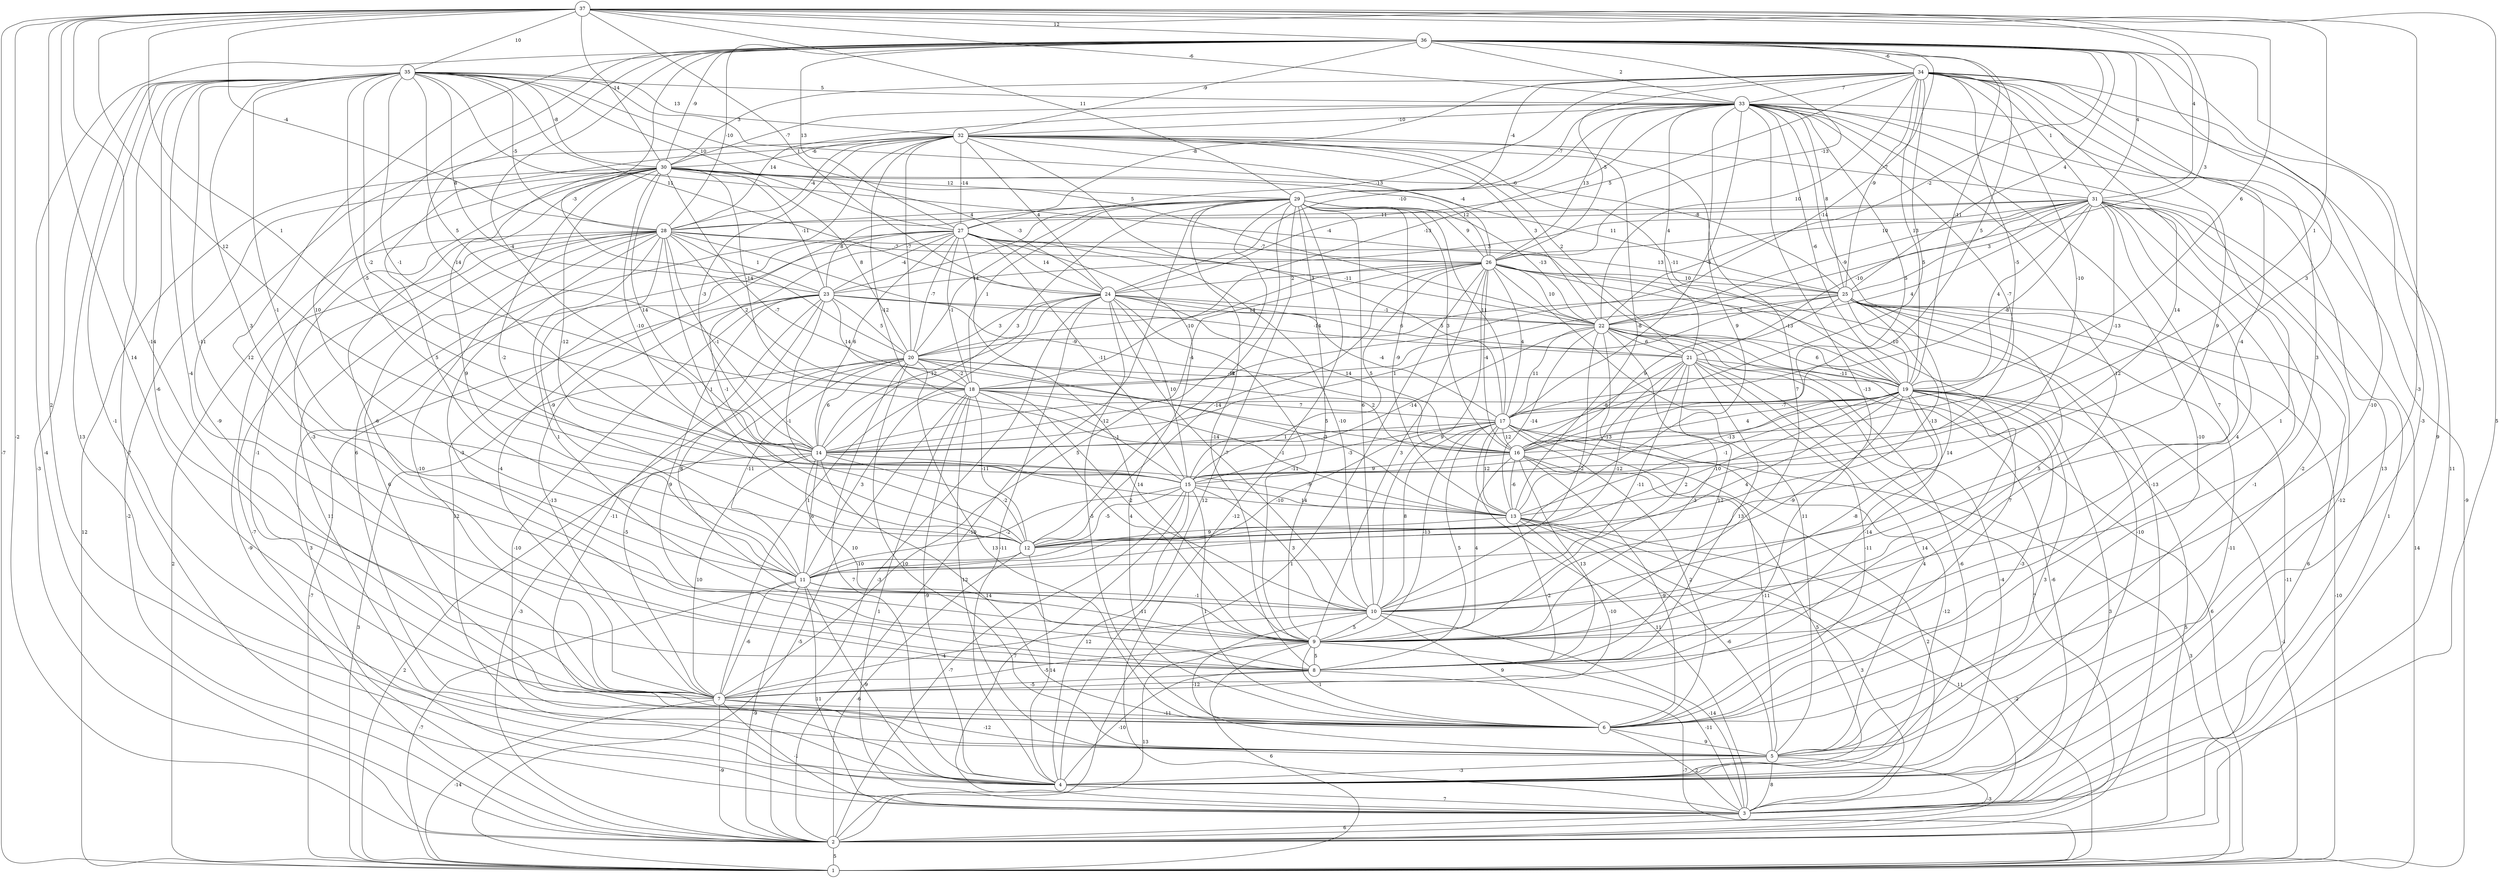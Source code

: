graph { 
	 fontname="Helvetica,Arial,sans-serif" 
	 node [shape = circle]; 
	 37 -- 1 [label = "-7"];
	 37 -- 2 [label = "-2"];
	 37 -- 3 [label = "5"];
	 37 -- 4 [label = "2"];
	 37 -- 5 [label = "-3"];
	 37 -- 7 [label = "14"];
	 37 -- 8 [label = "-14"];
	 37 -- 14 [label = "1"];
	 37 -- 15 [label = "12"];
	 37 -- 16 [label = "1"];
	 37 -- 19 [label = "6"];
	 37 -- 22 [label = "3"];
	 37 -- 24 [label = "1"];
	 37 -- 28 [label = "-4"];
	 37 -- 29 [label = "11"];
	 37 -- 30 [label = "-14"];
	 37 -- 31 [label = "4"];
	 37 -- 33 [label = "-6"];
	 37 -- 35 [label = "10"];
	 37 -- 36 [label = "12"];
	 36 -- 2 [label = "-4"];
	 36 -- 3 [label = "9"];
	 36 -- 4 [label = "-3"];
	 36 -- 8 [label = "12"];
	 36 -- 11 [label = "10"];
	 36 -- 13 [label = "3"];
	 36 -- 14 [label = "-4"];
	 36 -- 15 [label = "-14"];
	 36 -- 17 [label = "5"];
	 36 -- 18 [label = "-14"];
	 36 -- 19 [label = "-11"];
	 36 -- 20 [label = "-3"];
	 36 -- 22 [label = "-2"];
	 36 -- 25 [label = "4"];
	 36 -- 26 [label = "-13"];
	 36 -- 27 [label = "13"];
	 36 -- 28 [label = "-10"];
	 36 -- 30 [label = "-9"];
	 36 -- 31 [label = "4"];
	 36 -- 32 [label = "-9"];
	 36 -- 33 [label = "2"];
	 36 -- 34 [label = "-6"];
	 35 -- 2 [label = "-3"];
	 35 -- 3 [label = "-7"];
	 35 -- 4 [label = "13"];
	 35 -- 5 [label = "-1"];
	 35 -- 7 [label = "-6"];
	 35 -- 8 [label = "-4"];
	 35 -- 10 [label = "-11"];
	 35 -- 11 [label = "3"];
	 35 -- 12 [label = "-1"];
	 35 -- 14 [label = "-2"];
	 35 -- 15 [label = "-5"];
	 35 -- 16 [label = "-1"];
	 35 -- 18 [label = "5"];
	 35 -- 19 [label = "-4"];
	 35 -- 22 [label = "5"];
	 35 -- 23 [label = "8"];
	 35 -- 24 [label = "11"];
	 35 -- 25 [label = "-6"];
	 35 -- 27 [label = "10"];
	 35 -- 28 [label = "-5"];
	 35 -- 30 [label = "-8"];
	 35 -- 32 [label = "13"];
	 35 -- 33 [label = "5"];
	 34 -- 2 [label = "11"];
	 34 -- 6 [label = "-10"];
	 34 -- 9 [label = "3"];
	 34 -- 10 [label = "-4"];
	 34 -- 11 [label = "9"];
	 34 -- 12 [label = "14"];
	 34 -- 14 [label = "5"];
	 34 -- 15 [label = "-10"];
	 34 -- 16 [label = "-5"];
	 34 -- 19 [label = "13"];
	 34 -- 22 [label = "10"];
	 34 -- 23 [label = "-13"];
	 34 -- 24 [label = "5"];
	 34 -- 25 [label = "-9"];
	 34 -- 26 [label = "-5"];
	 34 -- 27 [label = "-8"];
	 34 -- 29 [label = "-4"];
	 34 -- 30 [label = "3"];
	 34 -- 31 [label = "1"];
	 34 -- 33 [label = "7"];
	 33 -- 1 [label = "-9"];
	 33 -- 2 [label = "-13"];
	 33 -- 3 [label = "13"];
	 33 -- 5 [label = "-10"];
	 33 -- 6 [label = "1"];
	 33 -- 8 [label = "-13"];
	 33 -- 9 [label = "12"];
	 33 -- 12 [label = "9"];
	 33 -- 15 [label = "-7"];
	 33 -- 16 [label = "5"];
	 33 -- 17 [label = "-5"];
	 33 -- 19 [label = "-6"];
	 33 -- 20 [label = "-13"];
	 33 -- 21 [label = "4"];
	 33 -- 24 [label = "-10"];
	 33 -- 25 [label = "8"];
	 33 -- 26 [label = "13"];
	 33 -- 28 [label = "14"];
	 33 -- 29 [label = "-7"];
	 33 -- 30 [label = "-7"];
	 33 -- 32 [label = "-10"];
	 32 -- 5 [label = "6"];
	 32 -- 7 [label = "-9"];
	 32 -- 9 [label = "7"];
	 32 -- 11 [label = "5"];
	 32 -- 13 [label = "-8"];
	 32 -- 14 [label = "-3"];
	 32 -- 15 [label = "-12"];
	 32 -- 17 [label = "3"];
	 32 -- 19 [label = "-11"];
	 32 -- 20 [label = "-7"];
	 32 -- 21 [label = "2"];
	 32 -- 22 [label = "3"];
	 32 -- 24 [label = "4"];
	 32 -- 26 [label = "-4"];
	 32 -- 27 [label = "-14"];
	 32 -- 28 [label = "-4"];
	 32 -- 30 [label = "-6"];
	 32 -- 31 [label = "-7"];
	 31 -- 1 [label = "14"];
	 31 -- 3 [label = "1"];
	 31 -- 4 [label = "-12"];
	 31 -- 5 [label = "-1"];
	 31 -- 6 [label = "-2"];
	 31 -- 8 [label = "4"];
	 31 -- 10 [label = "7"];
	 31 -- 16 [label = "-13"];
	 31 -- 17 [label = "-8"];
	 31 -- 18 [label = "4"];
	 31 -- 19 [label = "4"];
	 31 -- 21 [label = "-10"];
	 31 -- 22 [label = "-9"];
	 31 -- 23 [label = "3"];
	 31 -- 25 [label = "3"];
	 31 -- 26 [label = "10"];
	 31 -- 27 [label = "-8"];
	 31 -- 28 [label = "11"];
	 30 -- 1 [label = "12"];
	 30 -- 2 [label = "-2"];
	 30 -- 6 [label = "-1"];
	 30 -- 7 [label = "-3"];
	 30 -- 8 [label = "-6"];
	 30 -- 11 [label = "9"];
	 30 -- 12 [label = "-2"];
	 30 -- 13 [label = "-12"];
	 30 -- 14 [label = "14"];
	 30 -- 15 [label = "-10"];
	 30 -- 16 [label = "-7"];
	 30 -- 18 [label = "-14"];
	 30 -- 20 [label = "8"];
	 30 -- 23 [label = "-11"];
	 30 -- 24 [label = "-3"];
	 30 -- 25 [label = "11"];
	 30 -- 26 [label = "12"];
	 30 -- 29 [label = "12"];
	 29 -- 2 [label = "-10"];
	 29 -- 3 [label = "-12"];
	 29 -- 4 [label = "12"];
	 29 -- 7 [label = "5"];
	 29 -- 8 [label = "-14"];
	 29 -- 9 [label = "5"];
	 29 -- 10 [label = "6"];
	 29 -- 12 [label = "9"];
	 29 -- 13 [label = "-9"];
	 29 -- 14 [label = "3"];
	 29 -- 16 [label = "3"];
	 29 -- 17 [label = "11"];
	 29 -- 18 [label = "1"];
	 29 -- 20 [label = "14"];
	 29 -- 22 [label = "-13"];
	 29 -- 23 [label = "8"];
	 29 -- 26 [label = "9"];
	 29 -- 28 [label = "4"];
	 28 -- 1 [label = "2"];
	 28 -- 2 [label = "-9"];
	 28 -- 3 [label = "-7"];
	 28 -- 4 [label = "11"];
	 28 -- 6 [label = "6"];
	 28 -- 7 [label = "-10"];
	 28 -- 8 [label = "-3"];
	 28 -- 9 [label = "1"];
	 28 -- 11 [label = "-9"];
	 28 -- 12 [label = "1"];
	 28 -- 14 [label = "-1"];
	 28 -- 16 [label = "-9"];
	 28 -- 18 [label = "2"];
	 28 -- 23 [label = "1"];
	 28 -- 25 [label = "13"];
	 28 -- 26 [label = "-7"];
	 27 -- 2 [label = "3"];
	 27 -- 4 [label = "12"];
	 27 -- 6 [label = "14"];
	 27 -- 7 [label = "-4"];
	 27 -- 9 [label = "-1"];
	 27 -- 10 [label = "-10"];
	 27 -- 12 [label = "-1"];
	 27 -- 14 [label = "6"];
	 27 -- 15 [label = "-11"];
	 27 -- 18 [label = "-1"];
	 27 -- 20 [label = "-7"];
	 27 -- 22 [label = "-11"];
	 27 -- 23 [label = "-4"];
	 27 -- 24 [label = "14"];
	 27 -- 26 [label = "-7"];
	 26 -- 2 [label = "1"];
	 26 -- 4 [label = "-10"];
	 26 -- 5 [label = "11"];
	 26 -- 6 [label = "7"];
	 26 -- 9 [label = "3"];
	 26 -- 10 [label = "9"];
	 26 -- 12 [label = "-14"];
	 26 -- 14 [label = "-4"];
	 26 -- 15 [label = "5"];
	 26 -- 16 [label = "-4"];
	 26 -- 17 [label = "4"];
	 26 -- 18 [label = "-10"];
	 26 -- 19 [label = "-13"];
	 26 -- 22 [label = "10"];
	 26 -- 24 [label = "2"];
	 26 -- 25 [label = "10"];
	 25 -- 1 [label = "-10"];
	 25 -- 2 [label = "-11"];
	 25 -- 3 [label = "6"];
	 25 -- 4 [label = "-11"];
	 25 -- 9 [label = "5"];
	 25 -- 10 [label = "14"];
	 25 -- 12 [label = "-13"];
	 25 -- 14 [label = "1"];
	 25 -- 16 [label = "9"];
	 25 -- 19 [label = "-10"];
	 25 -- 20 [label = "5"];
	 25 -- 22 [label = "-5"];
	 24 -- 2 [label = "-3"];
	 24 -- 4 [label = "-11"];
	 24 -- 6 [label = "-5"];
	 24 -- 7 [label = "1"];
	 24 -- 9 [label = "-11"];
	 24 -- 10 [label = "-7"];
	 24 -- 14 [label = "12"];
	 24 -- 15 [label = "10"];
	 24 -- 16 [label = "14"];
	 24 -- 17 [label = "-4"];
	 24 -- 20 [label = "3"];
	 24 -- 21 [label = "6"];
	 24 -- 22 [label = "-1"];
	 23 -- 1 [label = "-7"];
	 23 -- 4 [label = "-10"];
	 23 -- 6 [label = "-11"];
	 23 -- 7 [label = "-13"];
	 23 -- 8 [label = "9"];
	 23 -- 9 [label = "8"];
	 23 -- 12 [label = "-1"];
	 23 -- 18 [label = "14"];
	 23 -- 20 [label = "5"];
	 23 -- 21 [label = "-14"];
	 23 -- 22 [label = "14"];
	 22 -- 1 [label = "6"];
	 22 -- 2 [label = "7"];
	 22 -- 3 [label = "-6"];
	 22 -- 4 [label = "-6"];
	 22 -- 8 [label = "12"];
	 22 -- 9 [label = "2"];
	 22 -- 10 [label = "-2"];
	 22 -- 13 [label = "-14"];
	 22 -- 15 [label = "-14"];
	 22 -- 17 [label = "11"];
	 22 -- 19 [label = "6"];
	 22 -- 21 [label = "6"];
	 21 -- 4 [label = "-4"];
	 21 -- 5 [label = "4"];
	 21 -- 6 [label = "-11"];
	 21 -- 8 [label = "13"];
	 21 -- 9 [label = "-3"];
	 21 -- 10 [label = "-11"];
	 21 -- 11 [label = "-12"];
	 21 -- 13 [label = "-13"];
	 21 -- 16 [label = "-8"];
	 21 -- 19 [label = "-11"];
	 20 -- 1 [label = "3"];
	 20 -- 2 [label = "-3"];
	 20 -- 4 [label = "7"];
	 20 -- 5 [label = "10"];
	 20 -- 6 [label = "13"];
	 20 -- 7 [label = "-5"];
	 20 -- 11 [label = "-11"];
	 20 -- 13 [label = "-3"];
	 20 -- 14 [label = "6"];
	 20 -- 16 [label = "2"];
	 20 -- 18 [label = "-2"];
	 20 -- 19 [label = "-12"];
	 19 -- 1 [label = "-1"];
	 19 -- 2 [label = "5"];
	 19 -- 3 [label = "3"];
	 19 -- 5 [label = "3"];
	 19 -- 6 [label = "-3"];
	 19 -- 7 [label = "14"];
	 19 -- 8 [label = "-14"];
	 19 -- 9 [label = "-8"];
	 19 -- 10 [label = "-9"];
	 19 -- 11 [label = "4"];
	 19 -- 12 [label = "-10"];
	 19 -- 13 [label = "-1"];
	 19 -- 14 [label = "-12"];
	 19 -- 15 [label = "-13"];
	 19 -- 16 [label = "4"];
	 19 -- 17 [label = "-7"];
	 18 -- 1 [label = "-5"];
	 18 -- 3 [label = "1"];
	 18 -- 4 [label = "-9"];
	 18 -- 5 [label = "12"];
	 18 -- 9 [label = "4"];
	 18 -- 10 [label = "-2"];
	 18 -- 11 [label = "3"];
	 18 -- 12 [label = "-11"];
	 18 -- 13 [label = "-1"];
	 18 -- 17 [label = "7"];
	 17 -- 1 [label = "3"];
	 17 -- 3 [label = "11"];
	 17 -- 4 [label = "-12"];
	 17 -- 5 [label = "-11"];
	 17 -- 6 [label = "2"];
	 17 -- 8 [label = "5"];
	 17 -- 9 [label = "-13"];
	 17 -- 10 [label = "8"];
	 17 -- 11 [label = "-10"];
	 17 -- 13 [label = "12"];
	 17 -- 14 [label = "1"];
	 17 -- 15 [label = "-3"];
	 17 -- 16 [label = "12"];
	 16 -- 3 [label = "2"];
	 16 -- 4 [label = "5"];
	 16 -- 6 [label = "-9"];
	 16 -- 8 [label = "13"];
	 16 -- 9 [label = "4"];
	 16 -- 13 [label = "-6"];
	 16 -- 15 [label = "9"];
	 15 -- 2 [label = "-7"];
	 15 -- 3 [label = "7"];
	 15 -- 4 [label = "12"];
	 15 -- 6 [label = "1"];
	 15 -- 10 [label = "3"];
	 15 -- 11 [label = "-2"];
	 15 -- 12 [label = "-5"];
	 15 -- 13 [label = "14"];
	 14 -- 1 [label = "2"];
	 14 -- 6 [label = "14"];
	 14 -- 7 [label = "10"];
	 14 -- 9 [label = "10"];
	 14 -- 11 [label = "6"];
	 14 -- 12 [label = "-2"];
	 14 -- 13 [label = "-9"];
	 13 -- 1 [label = "-2"];
	 13 -- 2 [label = "11"];
	 13 -- 3 [label = "3"];
	 13 -- 5 [label = "-6"];
	 13 -- 7 [label = "-10"];
	 13 -- 8 [label = "-2"];
	 13 -- 12 [label = "9"];
	 12 -- 2 [label = "-6"];
	 12 -- 4 [label = "14"];
	 12 -- 11 [label = "-10"];
	 11 -- 1 [label = "-7"];
	 11 -- 2 [label = "-9"];
	 11 -- 3 [label = "11"];
	 11 -- 4 [label = "-9"];
	 11 -- 7 [label = "-6"];
	 11 -- 9 [label = "-11"];
	 11 -- 10 [label = "-1"];
	 10 -- 3 [label = "-14"];
	 10 -- 5 [label = "-12"];
	 10 -- 6 [label = "9"];
	 10 -- 7 [label = "-4"];
	 10 -- 9 [label = "5"];
	 9 -- 1 [label = "6"];
	 9 -- 2 [label = "13"];
	 9 -- 3 [label = "-11"];
	 9 -- 6 [label = "-1"];
	 9 -- 7 [label = "-5"];
	 9 -- 8 [label = "5"];
	 8 -- 1 [label = "-7"];
	 8 -- 4 [label = "-10"];
	 8 -- 7 [label = "-5"];
	 7 -- 1 [label = "-14"];
	 7 -- 2 [label = "-9"];
	 7 -- 3 [label = "-1"];
	 7 -- 5 [label = "-12"];
	 7 -- 6 [label = "-11"];
	 6 -- 3 [label = "2"];
	 6 -- 5 [label = "9"];
	 5 -- 2 [label = "-3"];
	 5 -- 3 [label = "8"];
	 5 -- 4 [label = "-3"];
	 4 -- 3 [label = "7"];
	 3 -- 2 [label = "6"];
	 2 -- 1 [label = "5"];
	 1;
	 2;
	 3;
	 4;
	 5;
	 6;
	 7;
	 8;
	 9;
	 10;
	 11;
	 12;
	 13;
	 14;
	 15;
	 16;
	 17;
	 18;
	 19;
	 20;
	 21;
	 22;
	 23;
	 24;
	 25;
	 26;
	 27;
	 28;
	 29;
	 30;
	 31;
	 32;
	 33;
	 34;
	 35;
	 36;
	 37;
}
